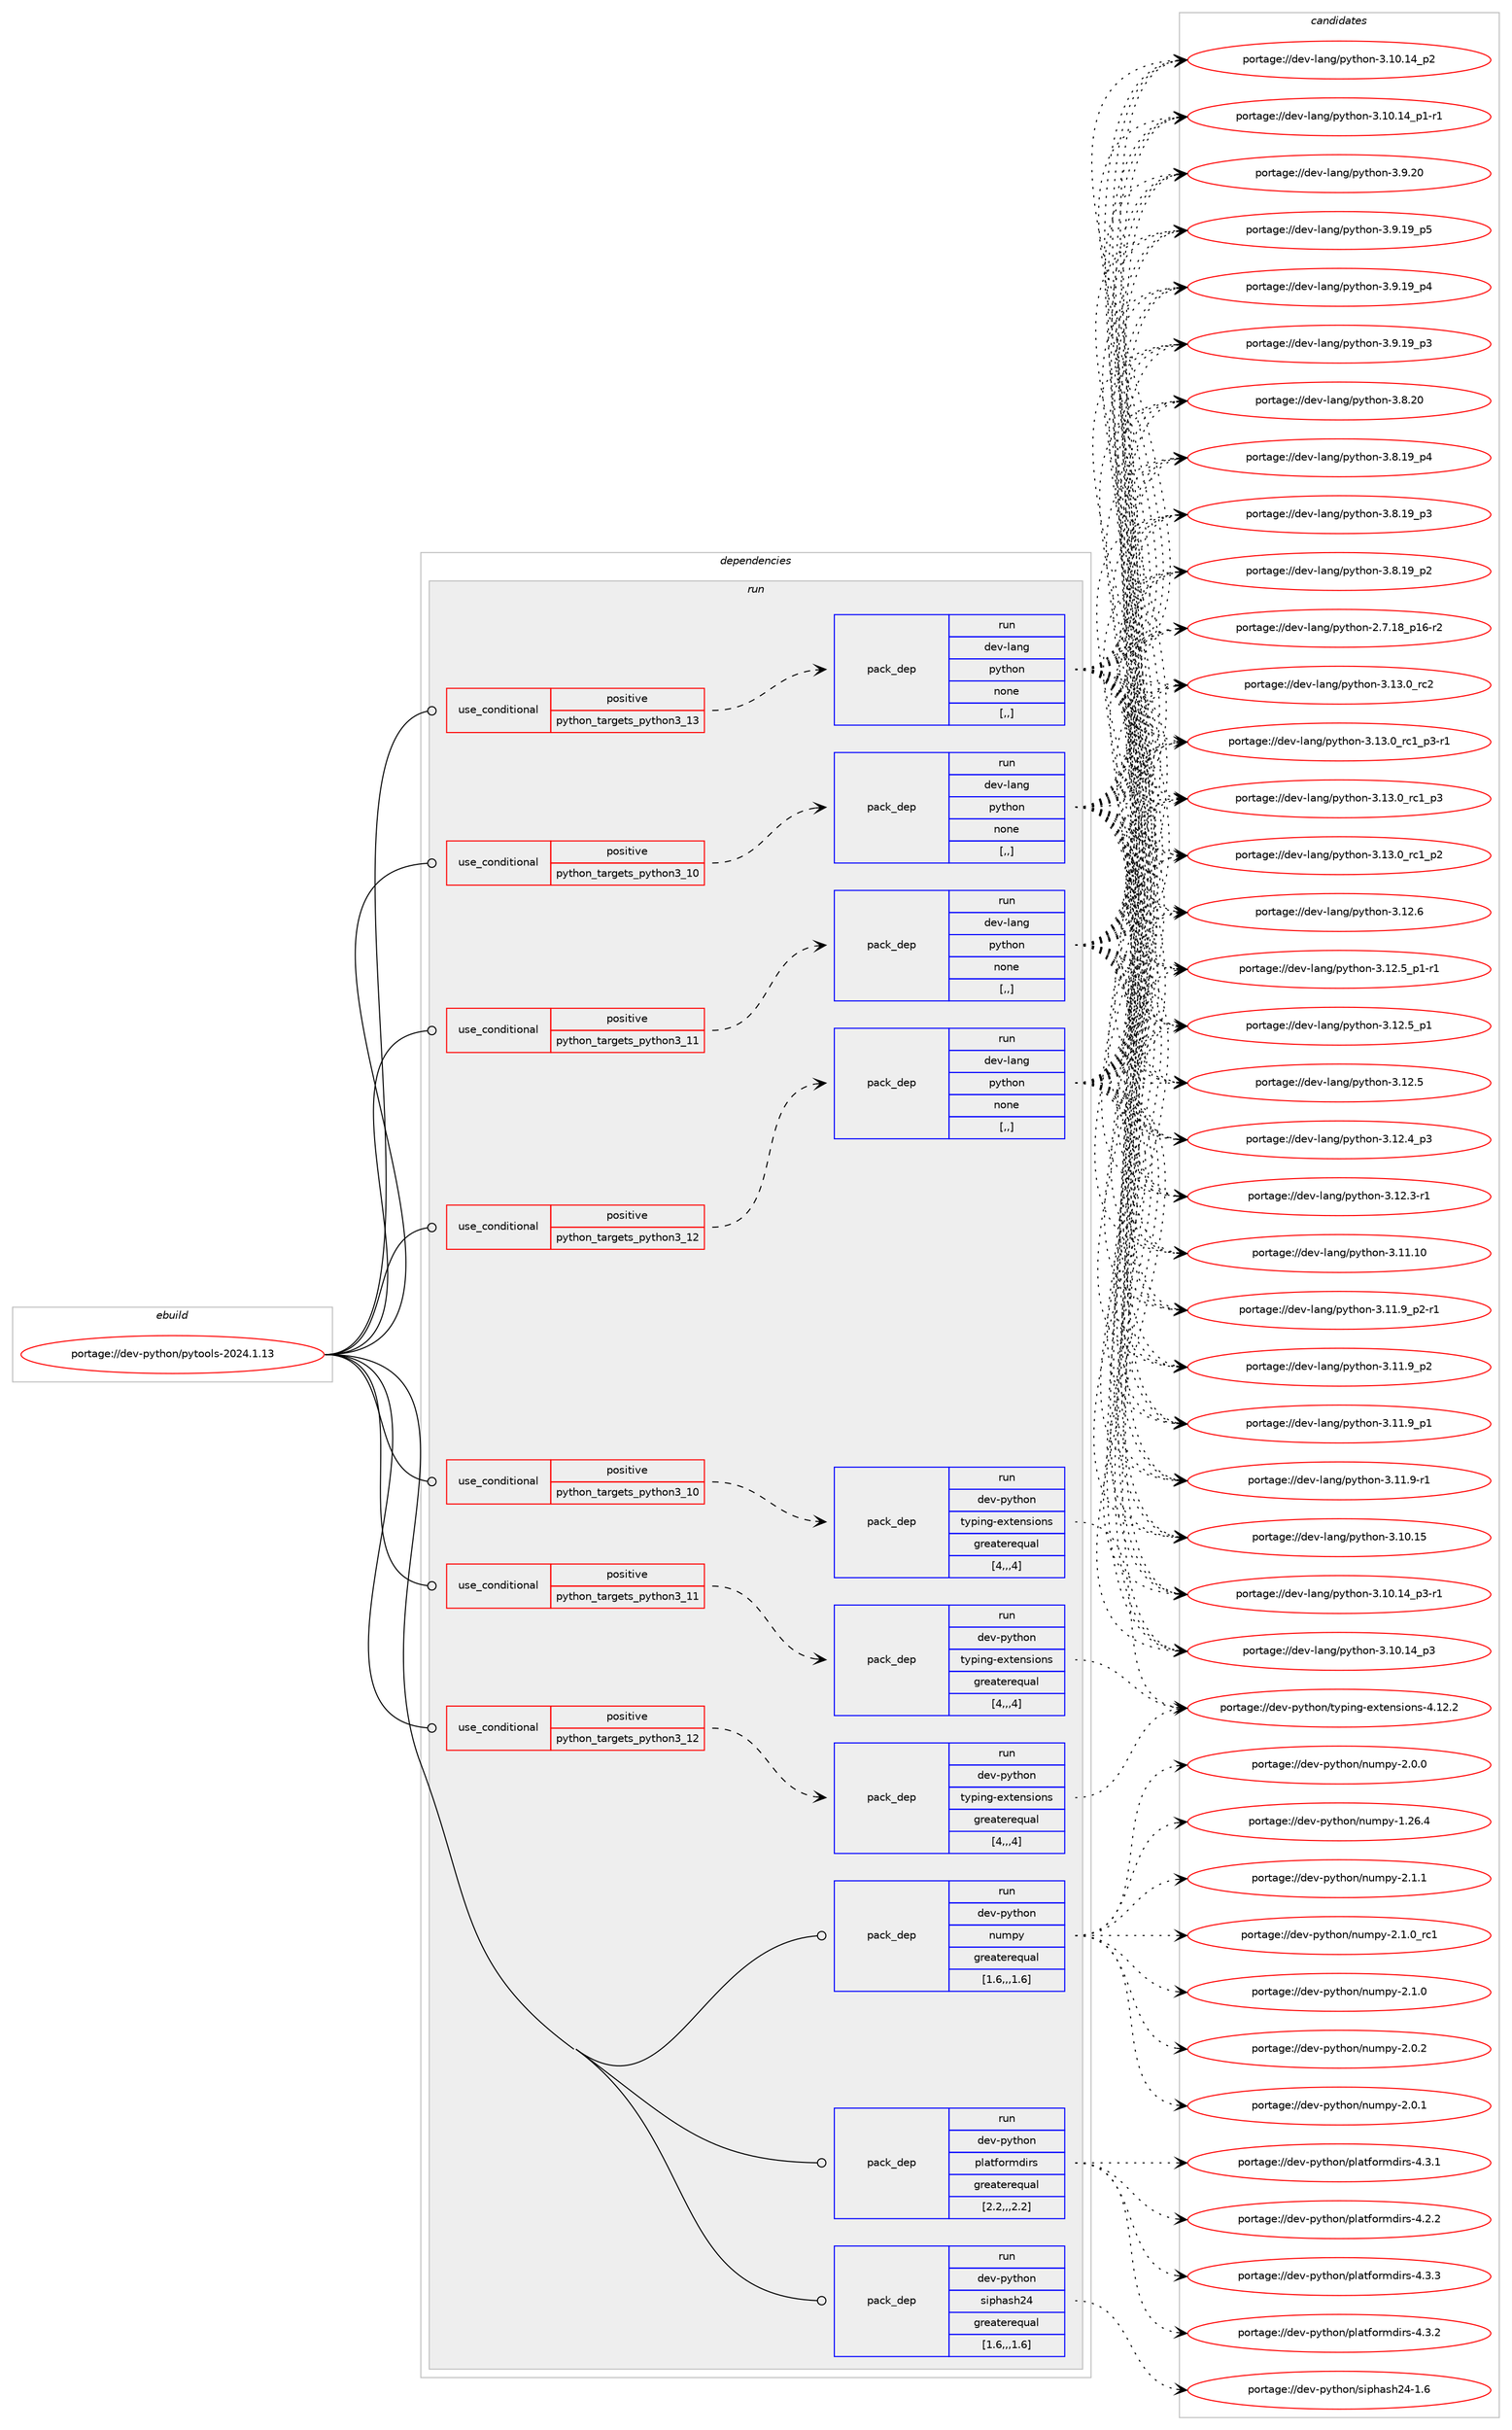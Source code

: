 digraph prolog {

# *************
# Graph options
# *************

newrank=true;
concentrate=true;
compound=true;
graph [rankdir=LR,fontname=Helvetica,fontsize=10,ranksep=1.5];#, ranksep=2.5, nodesep=0.2];
edge  [arrowhead=vee];
node  [fontname=Helvetica,fontsize=10];

# **********
# The ebuild
# **********

subgraph cluster_leftcol {
color=gray;
label=<<i>ebuild</i>>;
id [label="portage://dev-python/pytools-2024.1.13", color=red, width=4, href="../dev-python/pytools-2024.1.13.svg"];
}

# ****************
# The dependencies
# ****************

subgraph cluster_midcol {
color=gray;
label=<<i>dependencies</i>>;
subgraph cluster_compile {
fillcolor="#eeeeee";
style=filled;
label=<<i>compile</i>>;
}
subgraph cluster_compileandrun {
fillcolor="#eeeeee";
style=filled;
label=<<i>compile and run</i>>;
}
subgraph cluster_run {
fillcolor="#eeeeee";
style=filled;
label=<<i>run</i>>;
subgraph cond169131 {
dependency655916 [label=<<TABLE BORDER="0" CELLBORDER="1" CELLSPACING="0" CELLPADDING="4"><TR><TD ROWSPAN="3" CELLPADDING="10">use_conditional</TD></TR><TR><TD>positive</TD></TR><TR><TD>python_targets_python3_10</TD></TR></TABLE>>, shape=none, color=red];
subgraph pack481925 {
dependency655917 [label=<<TABLE BORDER="0" CELLBORDER="1" CELLSPACING="0" CELLPADDING="4" WIDTH="220"><TR><TD ROWSPAN="6" CELLPADDING="30">pack_dep</TD></TR><TR><TD WIDTH="110">run</TD></TR><TR><TD>dev-lang</TD></TR><TR><TD>python</TD></TR><TR><TD>none</TD></TR><TR><TD>[,,]</TD></TR></TABLE>>, shape=none, color=blue];
}
dependency655916:e -> dependency655917:w [weight=20,style="dashed",arrowhead="vee"];
}
id:e -> dependency655916:w [weight=20,style="solid",arrowhead="odot"];
subgraph cond169132 {
dependency655918 [label=<<TABLE BORDER="0" CELLBORDER="1" CELLSPACING="0" CELLPADDING="4"><TR><TD ROWSPAN="3" CELLPADDING="10">use_conditional</TD></TR><TR><TD>positive</TD></TR><TR><TD>python_targets_python3_10</TD></TR></TABLE>>, shape=none, color=red];
subgraph pack481926 {
dependency655919 [label=<<TABLE BORDER="0" CELLBORDER="1" CELLSPACING="0" CELLPADDING="4" WIDTH="220"><TR><TD ROWSPAN="6" CELLPADDING="30">pack_dep</TD></TR><TR><TD WIDTH="110">run</TD></TR><TR><TD>dev-python</TD></TR><TR><TD>typing-extensions</TD></TR><TR><TD>greaterequal</TD></TR><TR><TD>[4,,,4]</TD></TR></TABLE>>, shape=none, color=blue];
}
dependency655918:e -> dependency655919:w [weight=20,style="dashed",arrowhead="vee"];
}
id:e -> dependency655918:w [weight=20,style="solid",arrowhead="odot"];
subgraph cond169133 {
dependency655920 [label=<<TABLE BORDER="0" CELLBORDER="1" CELLSPACING="0" CELLPADDING="4"><TR><TD ROWSPAN="3" CELLPADDING="10">use_conditional</TD></TR><TR><TD>positive</TD></TR><TR><TD>python_targets_python3_11</TD></TR></TABLE>>, shape=none, color=red];
subgraph pack481927 {
dependency655921 [label=<<TABLE BORDER="0" CELLBORDER="1" CELLSPACING="0" CELLPADDING="4" WIDTH="220"><TR><TD ROWSPAN="6" CELLPADDING="30">pack_dep</TD></TR><TR><TD WIDTH="110">run</TD></TR><TR><TD>dev-lang</TD></TR><TR><TD>python</TD></TR><TR><TD>none</TD></TR><TR><TD>[,,]</TD></TR></TABLE>>, shape=none, color=blue];
}
dependency655920:e -> dependency655921:w [weight=20,style="dashed",arrowhead="vee"];
}
id:e -> dependency655920:w [weight=20,style="solid",arrowhead="odot"];
subgraph cond169134 {
dependency655922 [label=<<TABLE BORDER="0" CELLBORDER="1" CELLSPACING="0" CELLPADDING="4"><TR><TD ROWSPAN="3" CELLPADDING="10">use_conditional</TD></TR><TR><TD>positive</TD></TR><TR><TD>python_targets_python3_11</TD></TR></TABLE>>, shape=none, color=red];
subgraph pack481928 {
dependency655923 [label=<<TABLE BORDER="0" CELLBORDER="1" CELLSPACING="0" CELLPADDING="4" WIDTH="220"><TR><TD ROWSPAN="6" CELLPADDING="30">pack_dep</TD></TR><TR><TD WIDTH="110">run</TD></TR><TR><TD>dev-python</TD></TR><TR><TD>typing-extensions</TD></TR><TR><TD>greaterequal</TD></TR><TR><TD>[4,,,4]</TD></TR></TABLE>>, shape=none, color=blue];
}
dependency655922:e -> dependency655923:w [weight=20,style="dashed",arrowhead="vee"];
}
id:e -> dependency655922:w [weight=20,style="solid",arrowhead="odot"];
subgraph cond169135 {
dependency655924 [label=<<TABLE BORDER="0" CELLBORDER="1" CELLSPACING="0" CELLPADDING="4"><TR><TD ROWSPAN="3" CELLPADDING="10">use_conditional</TD></TR><TR><TD>positive</TD></TR><TR><TD>python_targets_python3_12</TD></TR></TABLE>>, shape=none, color=red];
subgraph pack481929 {
dependency655925 [label=<<TABLE BORDER="0" CELLBORDER="1" CELLSPACING="0" CELLPADDING="4" WIDTH="220"><TR><TD ROWSPAN="6" CELLPADDING="30">pack_dep</TD></TR><TR><TD WIDTH="110">run</TD></TR><TR><TD>dev-lang</TD></TR><TR><TD>python</TD></TR><TR><TD>none</TD></TR><TR><TD>[,,]</TD></TR></TABLE>>, shape=none, color=blue];
}
dependency655924:e -> dependency655925:w [weight=20,style="dashed",arrowhead="vee"];
}
id:e -> dependency655924:w [weight=20,style="solid",arrowhead="odot"];
subgraph cond169136 {
dependency655926 [label=<<TABLE BORDER="0" CELLBORDER="1" CELLSPACING="0" CELLPADDING="4"><TR><TD ROWSPAN="3" CELLPADDING="10">use_conditional</TD></TR><TR><TD>positive</TD></TR><TR><TD>python_targets_python3_12</TD></TR></TABLE>>, shape=none, color=red];
subgraph pack481930 {
dependency655927 [label=<<TABLE BORDER="0" CELLBORDER="1" CELLSPACING="0" CELLPADDING="4" WIDTH="220"><TR><TD ROWSPAN="6" CELLPADDING="30">pack_dep</TD></TR><TR><TD WIDTH="110">run</TD></TR><TR><TD>dev-python</TD></TR><TR><TD>typing-extensions</TD></TR><TR><TD>greaterequal</TD></TR><TR><TD>[4,,,4]</TD></TR></TABLE>>, shape=none, color=blue];
}
dependency655926:e -> dependency655927:w [weight=20,style="dashed",arrowhead="vee"];
}
id:e -> dependency655926:w [weight=20,style="solid",arrowhead="odot"];
subgraph cond169137 {
dependency655928 [label=<<TABLE BORDER="0" CELLBORDER="1" CELLSPACING="0" CELLPADDING="4"><TR><TD ROWSPAN="3" CELLPADDING="10">use_conditional</TD></TR><TR><TD>positive</TD></TR><TR><TD>python_targets_python3_13</TD></TR></TABLE>>, shape=none, color=red];
subgraph pack481931 {
dependency655929 [label=<<TABLE BORDER="0" CELLBORDER="1" CELLSPACING="0" CELLPADDING="4" WIDTH="220"><TR><TD ROWSPAN="6" CELLPADDING="30">pack_dep</TD></TR><TR><TD WIDTH="110">run</TD></TR><TR><TD>dev-lang</TD></TR><TR><TD>python</TD></TR><TR><TD>none</TD></TR><TR><TD>[,,]</TD></TR></TABLE>>, shape=none, color=blue];
}
dependency655928:e -> dependency655929:w [weight=20,style="dashed",arrowhead="vee"];
}
id:e -> dependency655928:w [weight=20,style="solid",arrowhead="odot"];
subgraph pack481932 {
dependency655930 [label=<<TABLE BORDER="0" CELLBORDER="1" CELLSPACING="0" CELLPADDING="4" WIDTH="220"><TR><TD ROWSPAN="6" CELLPADDING="30">pack_dep</TD></TR><TR><TD WIDTH="110">run</TD></TR><TR><TD>dev-python</TD></TR><TR><TD>numpy</TD></TR><TR><TD>greaterequal</TD></TR><TR><TD>[1.6,,,1.6]</TD></TR></TABLE>>, shape=none, color=blue];
}
id:e -> dependency655930:w [weight=20,style="solid",arrowhead="odot"];
subgraph pack481933 {
dependency655931 [label=<<TABLE BORDER="0" CELLBORDER="1" CELLSPACING="0" CELLPADDING="4" WIDTH="220"><TR><TD ROWSPAN="6" CELLPADDING="30">pack_dep</TD></TR><TR><TD WIDTH="110">run</TD></TR><TR><TD>dev-python</TD></TR><TR><TD>platformdirs</TD></TR><TR><TD>greaterequal</TD></TR><TR><TD>[2.2,,,2.2]</TD></TR></TABLE>>, shape=none, color=blue];
}
id:e -> dependency655931:w [weight=20,style="solid",arrowhead="odot"];
subgraph pack481934 {
dependency655932 [label=<<TABLE BORDER="0" CELLBORDER="1" CELLSPACING="0" CELLPADDING="4" WIDTH="220"><TR><TD ROWSPAN="6" CELLPADDING="30">pack_dep</TD></TR><TR><TD WIDTH="110">run</TD></TR><TR><TD>dev-python</TD></TR><TR><TD>siphash24</TD></TR><TR><TD>greaterequal</TD></TR><TR><TD>[1.6,,,1.6]</TD></TR></TABLE>>, shape=none, color=blue];
}
id:e -> dependency655932:w [weight=20,style="solid",arrowhead="odot"];
}
}

# **************
# The candidates
# **************

subgraph cluster_choices {
rank=same;
color=gray;
label=<<i>candidates</i>>;

subgraph choice481925 {
color=black;
nodesep=1;
choice10010111845108971101034711212111610411111045514649514648951149950 [label="portage://dev-lang/python-3.13.0_rc2", color=red, width=4,href="../dev-lang/python-3.13.0_rc2.svg"];
choice1001011184510897110103471121211161041111104551464951464895114994995112514511449 [label="portage://dev-lang/python-3.13.0_rc1_p3-r1", color=red, width=4,href="../dev-lang/python-3.13.0_rc1_p3-r1.svg"];
choice100101118451089711010347112121116104111110455146495146489511499499511251 [label="portage://dev-lang/python-3.13.0_rc1_p3", color=red, width=4,href="../dev-lang/python-3.13.0_rc1_p3.svg"];
choice100101118451089711010347112121116104111110455146495146489511499499511250 [label="portage://dev-lang/python-3.13.0_rc1_p2", color=red, width=4,href="../dev-lang/python-3.13.0_rc1_p2.svg"];
choice10010111845108971101034711212111610411111045514649504654 [label="portage://dev-lang/python-3.12.6", color=red, width=4,href="../dev-lang/python-3.12.6.svg"];
choice1001011184510897110103471121211161041111104551464950465395112494511449 [label="portage://dev-lang/python-3.12.5_p1-r1", color=red, width=4,href="../dev-lang/python-3.12.5_p1-r1.svg"];
choice100101118451089711010347112121116104111110455146495046539511249 [label="portage://dev-lang/python-3.12.5_p1", color=red, width=4,href="../dev-lang/python-3.12.5_p1.svg"];
choice10010111845108971101034711212111610411111045514649504653 [label="portage://dev-lang/python-3.12.5", color=red, width=4,href="../dev-lang/python-3.12.5.svg"];
choice100101118451089711010347112121116104111110455146495046529511251 [label="portage://dev-lang/python-3.12.4_p3", color=red, width=4,href="../dev-lang/python-3.12.4_p3.svg"];
choice100101118451089711010347112121116104111110455146495046514511449 [label="portage://dev-lang/python-3.12.3-r1", color=red, width=4,href="../dev-lang/python-3.12.3-r1.svg"];
choice1001011184510897110103471121211161041111104551464949464948 [label="portage://dev-lang/python-3.11.10", color=red, width=4,href="../dev-lang/python-3.11.10.svg"];
choice1001011184510897110103471121211161041111104551464949465795112504511449 [label="portage://dev-lang/python-3.11.9_p2-r1", color=red, width=4,href="../dev-lang/python-3.11.9_p2-r1.svg"];
choice100101118451089711010347112121116104111110455146494946579511250 [label="portage://dev-lang/python-3.11.9_p2", color=red, width=4,href="../dev-lang/python-3.11.9_p2.svg"];
choice100101118451089711010347112121116104111110455146494946579511249 [label="portage://dev-lang/python-3.11.9_p1", color=red, width=4,href="../dev-lang/python-3.11.9_p1.svg"];
choice100101118451089711010347112121116104111110455146494946574511449 [label="portage://dev-lang/python-3.11.9-r1", color=red, width=4,href="../dev-lang/python-3.11.9-r1.svg"];
choice1001011184510897110103471121211161041111104551464948464953 [label="portage://dev-lang/python-3.10.15", color=red, width=4,href="../dev-lang/python-3.10.15.svg"];
choice100101118451089711010347112121116104111110455146494846495295112514511449 [label="portage://dev-lang/python-3.10.14_p3-r1", color=red, width=4,href="../dev-lang/python-3.10.14_p3-r1.svg"];
choice10010111845108971101034711212111610411111045514649484649529511251 [label="portage://dev-lang/python-3.10.14_p3", color=red, width=4,href="../dev-lang/python-3.10.14_p3.svg"];
choice10010111845108971101034711212111610411111045514649484649529511250 [label="portage://dev-lang/python-3.10.14_p2", color=red, width=4,href="../dev-lang/python-3.10.14_p2.svg"];
choice100101118451089711010347112121116104111110455146494846495295112494511449 [label="portage://dev-lang/python-3.10.14_p1-r1", color=red, width=4,href="../dev-lang/python-3.10.14_p1-r1.svg"];
choice10010111845108971101034711212111610411111045514657465048 [label="portage://dev-lang/python-3.9.20", color=red, width=4,href="../dev-lang/python-3.9.20.svg"];
choice100101118451089711010347112121116104111110455146574649579511253 [label="portage://dev-lang/python-3.9.19_p5", color=red, width=4,href="../dev-lang/python-3.9.19_p5.svg"];
choice100101118451089711010347112121116104111110455146574649579511252 [label="portage://dev-lang/python-3.9.19_p4", color=red, width=4,href="../dev-lang/python-3.9.19_p4.svg"];
choice100101118451089711010347112121116104111110455146574649579511251 [label="portage://dev-lang/python-3.9.19_p3", color=red, width=4,href="../dev-lang/python-3.9.19_p3.svg"];
choice10010111845108971101034711212111610411111045514656465048 [label="portage://dev-lang/python-3.8.20", color=red, width=4,href="../dev-lang/python-3.8.20.svg"];
choice100101118451089711010347112121116104111110455146564649579511252 [label="portage://dev-lang/python-3.8.19_p4", color=red, width=4,href="../dev-lang/python-3.8.19_p4.svg"];
choice100101118451089711010347112121116104111110455146564649579511251 [label="portage://dev-lang/python-3.8.19_p3", color=red, width=4,href="../dev-lang/python-3.8.19_p3.svg"];
choice100101118451089711010347112121116104111110455146564649579511250 [label="portage://dev-lang/python-3.8.19_p2", color=red, width=4,href="../dev-lang/python-3.8.19_p2.svg"];
choice100101118451089711010347112121116104111110455046554649569511249544511450 [label="portage://dev-lang/python-2.7.18_p16-r2", color=red, width=4,href="../dev-lang/python-2.7.18_p16-r2.svg"];
dependency655917:e -> choice10010111845108971101034711212111610411111045514649514648951149950:w [style=dotted,weight="100"];
dependency655917:e -> choice1001011184510897110103471121211161041111104551464951464895114994995112514511449:w [style=dotted,weight="100"];
dependency655917:e -> choice100101118451089711010347112121116104111110455146495146489511499499511251:w [style=dotted,weight="100"];
dependency655917:e -> choice100101118451089711010347112121116104111110455146495146489511499499511250:w [style=dotted,weight="100"];
dependency655917:e -> choice10010111845108971101034711212111610411111045514649504654:w [style=dotted,weight="100"];
dependency655917:e -> choice1001011184510897110103471121211161041111104551464950465395112494511449:w [style=dotted,weight="100"];
dependency655917:e -> choice100101118451089711010347112121116104111110455146495046539511249:w [style=dotted,weight="100"];
dependency655917:e -> choice10010111845108971101034711212111610411111045514649504653:w [style=dotted,weight="100"];
dependency655917:e -> choice100101118451089711010347112121116104111110455146495046529511251:w [style=dotted,weight="100"];
dependency655917:e -> choice100101118451089711010347112121116104111110455146495046514511449:w [style=dotted,weight="100"];
dependency655917:e -> choice1001011184510897110103471121211161041111104551464949464948:w [style=dotted,weight="100"];
dependency655917:e -> choice1001011184510897110103471121211161041111104551464949465795112504511449:w [style=dotted,weight="100"];
dependency655917:e -> choice100101118451089711010347112121116104111110455146494946579511250:w [style=dotted,weight="100"];
dependency655917:e -> choice100101118451089711010347112121116104111110455146494946579511249:w [style=dotted,weight="100"];
dependency655917:e -> choice100101118451089711010347112121116104111110455146494946574511449:w [style=dotted,weight="100"];
dependency655917:e -> choice1001011184510897110103471121211161041111104551464948464953:w [style=dotted,weight="100"];
dependency655917:e -> choice100101118451089711010347112121116104111110455146494846495295112514511449:w [style=dotted,weight="100"];
dependency655917:e -> choice10010111845108971101034711212111610411111045514649484649529511251:w [style=dotted,weight="100"];
dependency655917:e -> choice10010111845108971101034711212111610411111045514649484649529511250:w [style=dotted,weight="100"];
dependency655917:e -> choice100101118451089711010347112121116104111110455146494846495295112494511449:w [style=dotted,weight="100"];
dependency655917:e -> choice10010111845108971101034711212111610411111045514657465048:w [style=dotted,weight="100"];
dependency655917:e -> choice100101118451089711010347112121116104111110455146574649579511253:w [style=dotted,weight="100"];
dependency655917:e -> choice100101118451089711010347112121116104111110455146574649579511252:w [style=dotted,weight="100"];
dependency655917:e -> choice100101118451089711010347112121116104111110455146574649579511251:w [style=dotted,weight="100"];
dependency655917:e -> choice10010111845108971101034711212111610411111045514656465048:w [style=dotted,weight="100"];
dependency655917:e -> choice100101118451089711010347112121116104111110455146564649579511252:w [style=dotted,weight="100"];
dependency655917:e -> choice100101118451089711010347112121116104111110455146564649579511251:w [style=dotted,weight="100"];
dependency655917:e -> choice100101118451089711010347112121116104111110455146564649579511250:w [style=dotted,weight="100"];
dependency655917:e -> choice100101118451089711010347112121116104111110455046554649569511249544511450:w [style=dotted,weight="100"];
}
subgraph choice481926 {
color=black;
nodesep=1;
choice10010111845112121116104111110471161211121051101034510112011610111011510511111011545524649504650 [label="portage://dev-python/typing-extensions-4.12.2", color=red, width=4,href="../dev-python/typing-extensions-4.12.2.svg"];
dependency655919:e -> choice10010111845112121116104111110471161211121051101034510112011610111011510511111011545524649504650:w [style=dotted,weight="100"];
}
subgraph choice481927 {
color=black;
nodesep=1;
choice10010111845108971101034711212111610411111045514649514648951149950 [label="portage://dev-lang/python-3.13.0_rc2", color=red, width=4,href="../dev-lang/python-3.13.0_rc2.svg"];
choice1001011184510897110103471121211161041111104551464951464895114994995112514511449 [label="portage://dev-lang/python-3.13.0_rc1_p3-r1", color=red, width=4,href="../dev-lang/python-3.13.0_rc1_p3-r1.svg"];
choice100101118451089711010347112121116104111110455146495146489511499499511251 [label="portage://dev-lang/python-3.13.0_rc1_p3", color=red, width=4,href="../dev-lang/python-3.13.0_rc1_p3.svg"];
choice100101118451089711010347112121116104111110455146495146489511499499511250 [label="portage://dev-lang/python-3.13.0_rc1_p2", color=red, width=4,href="../dev-lang/python-3.13.0_rc1_p2.svg"];
choice10010111845108971101034711212111610411111045514649504654 [label="portage://dev-lang/python-3.12.6", color=red, width=4,href="../dev-lang/python-3.12.6.svg"];
choice1001011184510897110103471121211161041111104551464950465395112494511449 [label="portage://dev-lang/python-3.12.5_p1-r1", color=red, width=4,href="../dev-lang/python-3.12.5_p1-r1.svg"];
choice100101118451089711010347112121116104111110455146495046539511249 [label="portage://dev-lang/python-3.12.5_p1", color=red, width=4,href="../dev-lang/python-3.12.5_p1.svg"];
choice10010111845108971101034711212111610411111045514649504653 [label="portage://dev-lang/python-3.12.5", color=red, width=4,href="../dev-lang/python-3.12.5.svg"];
choice100101118451089711010347112121116104111110455146495046529511251 [label="portage://dev-lang/python-3.12.4_p3", color=red, width=4,href="../dev-lang/python-3.12.4_p3.svg"];
choice100101118451089711010347112121116104111110455146495046514511449 [label="portage://dev-lang/python-3.12.3-r1", color=red, width=4,href="../dev-lang/python-3.12.3-r1.svg"];
choice1001011184510897110103471121211161041111104551464949464948 [label="portage://dev-lang/python-3.11.10", color=red, width=4,href="../dev-lang/python-3.11.10.svg"];
choice1001011184510897110103471121211161041111104551464949465795112504511449 [label="portage://dev-lang/python-3.11.9_p2-r1", color=red, width=4,href="../dev-lang/python-3.11.9_p2-r1.svg"];
choice100101118451089711010347112121116104111110455146494946579511250 [label="portage://dev-lang/python-3.11.9_p2", color=red, width=4,href="../dev-lang/python-3.11.9_p2.svg"];
choice100101118451089711010347112121116104111110455146494946579511249 [label="portage://dev-lang/python-3.11.9_p1", color=red, width=4,href="../dev-lang/python-3.11.9_p1.svg"];
choice100101118451089711010347112121116104111110455146494946574511449 [label="portage://dev-lang/python-3.11.9-r1", color=red, width=4,href="../dev-lang/python-3.11.9-r1.svg"];
choice1001011184510897110103471121211161041111104551464948464953 [label="portage://dev-lang/python-3.10.15", color=red, width=4,href="../dev-lang/python-3.10.15.svg"];
choice100101118451089711010347112121116104111110455146494846495295112514511449 [label="portage://dev-lang/python-3.10.14_p3-r1", color=red, width=4,href="../dev-lang/python-3.10.14_p3-r1.svg"];
choice10010111845108971101034711212111610411111045514649484649529511251 [label="portage://dev-lang/python-3.10.14_p3", color=red, width=4,href="../dev-lang/python-3.10.14_p3.svg"];
choice10010111845108971101034711212111610411111045514649484649529511250 [label="portage://dev-lang/python-3.10.14_p2", color=red, width=4,href="../dev-lang/python-3.10.14_p2.svg"];
choice100101118451089711010347112121116104111110455146494846495295112494511449 [label="portage://dev-lang/python-3.10.14_p1-r1", color=red, width=4,href="../dev-lang/python-3.10.14_p1-r1.svg"];
choice10010111845108971101034711212111610411111045514657465048 [label="portage://dev-lang/python-3.9.20", color=red, width=4,href="../dev-lang/python-3.9.20.svg"];
choice100101118451089711010347112121116104111110455146574649579511253 [label="portage://dev-lang/python-3.9.19_p5", color=red, width=4,href="../dev-lang/python-3.9.19_p5.svg"];
choice100101118451089711010347112121116104111110455146574649579511252 [label="portage://dev-lang/python-3.9.19_p4", color=red, width=4,href="../dev-lang/python-3.9.19_p4.svg"];
choice100101118451089711010347112121116104111110455146574649579511251 [label="portage://dev-lang/python-3.9.19_p3", color=red, width=4,href="../dev-lang/python-3.9.19_p3.svg"];
choice10010111845108971101034711212111610411111045514656465048 [label="portage://dev-lang/python-3.8.20", color=red, width=4,href="../dev-lang/python-3.8.20.svg"];
choice100101118451089711010347112121116104111110455146564649579511252 [label="portage://dev-lang/python-3.8.19_p4", color=red, width=4,href="../dev-lang/python-3.8.19_p4.svg"];
choice100101118451089711010347112121116104111110455146564649579511251 [label="portage://dev-lang/python-3.8.19_p3", color=red, width=4,href="../dev-lang/python-3.8.19_p3.svg"];
choice100101118451089711010347112121116104111110455146564649579511250 [label="portage://dev-lang/python-3.8.19_p2", color=red, width=4,href="../dev-lang/python-3.8.19_p2.svg"];
choice100101118451089711010347112121116104111110455046554649569511249544511450 [label="portage://dev-lang/python-2.7.18_p16-r2", color=red, width=4,href="../dev-lang/python-2.7.18_p16-r2.svg"];
dependency655921:e -> choice10010111845108971101034711212111610411111045514649514648951149950:w [style=dotted,weight="100"];
dependency655921:e -> choice1001011184510897110103471121211161041111104551464951464895114994995112514511449:w [style=dotted,weight="100"];
dependency655921:e -> choice100101118451089711010347112121116104111110455146495146489511499499511251:w [style=dotted,weight="100"];
dependency655921:e -> choice100101118451089711010347112121116104111110455146495146489511499499511250:w [style=dotted,weight="100"];
dependency655921:e -> choice10010111845108971101034711212111610411111045514649504654:w [style=dotted,weight="100"];
dependency655921:e -> choice1001011184510897110103471121211161041111104551464950465395112494511449:w [style=dotted,weight="100"];
dependency655921:e -> choice100101118451089711010347112121116104111110455146495046539511249:w [style=dotted,weight="100"];
dependency655921:e -> choice10010111845108971101034711212111610411111045514649504653:w [style=dotted,weight="100"];
dependency655921:e -> choice100101118451089711010347112121116104111110455146495046529511251:w [style=dotted,weight="100"];
dependency655921:e -> choice100101118451089711010347112121116104111110455146495046514511449:w [style=dotted,weight="100"];
dependency655921:e -> choice1001011184510897110103471121211161041111104551464949464948:w [style=dotted,weight="100"];
dependency655921:e -> choice1001011184510897110103471121211161041111104551464949465795112504511449:w [style=dotted,weight="100"];
dependency655921:e -> choice100101118451089711010347112121116104111110455146494946579511250:w [style=dotted,weight="100"];
dependency655921:e -> choice100101118451089711010347112121116104111110455146494946579511249:w [style=dotted,weight="100"];
dependency655921:e -> choice100101118451089711010347112121116104111110455146494946574511449:w [style=dotted,weight="100"];
dependency655921:e -> choice1001011184510897110103471121211161041111104551464948464953:w [style=dotted,weight="100"];
dependency655921:e -> choice100101118451089711010347112121116104111110455146494846495295112514511449:w [style=dotted,weight="100"];
dependency655921:e -> choice10010111845108971101034711212111610411111045514649484649529511251:w [style=dotted,weight="100"];
dependency655921:e -> choice10010111845108971101034711212111610411111045514649484649529511250:w [style=dotted,weight="100"];
dependency655921:e -> choice100101118451089711010347112121116104111110455146494846495295112494511449:w [style=dotted,weight="100"];
dependency655921:e -> choice10010111845108971101034711212111610411111045514657465048:w [style=dotted,weight="100"];
dependency655921:e -> choice100101118451089711010347112121116104111110455146574649579511253:w [style=dotted,weight="100"];
dependency655921:e -> choice100101118451089711010347112121116104111110455146574649579511252:w [style=dotted,weight="100"];
dependency655921:e -> choice100101118451089711010347112121116104111110455146574649579511251:w [style=dotted,weight="100"];
dependency655921:e -> choice10010111845108971101034711212111610411111045514656465048:w [style=dotted,weight="100"];
dependency655921:e -> choice100101118451089711010347112121116104111110455146564649579511252:w [style=dotted,weight="100"];
dependency655921:e -> choice100101118451089711010347112121116104111110455146564649579511251:w [style=dotted,weight="100"];
dependency655921:e -> choice100101118451089711010347112121116104111110455146564649579511250:w [style=dotted,weight="100"];
dependency655921:e -> choice100101118451089711010347112121116104111110455046554649569511249544511450:w [style=dotted,weight="100"];
}
subgraph choice481928 {
color=black;
nodesep=1;
choice10010111845112121116104111110471161211121051101034510112011610111011510511111011545524649504650 [label="portage://dev-python/typing-extensions-4.12.2", color=red, width=4,href="../dev-python/typing-extensions-4.12.2.svg"];
dependency655923:e -> choice10010111845112121116104111110471161211121051101034510112011610111011510511111011545524649504650:w [style=dotted,weight="100"];
}
subgraph choice481929 {
color=black;
nodesep=1;
choice10010111845108971101034711212111610411111045514649514648951149950 [label="portage://dev-lang/python-3.13.0_rc2", color=red, width=4,href="../dev-lang/python-3.13.0_rc2.svg"];
choice1001011184510897110103471121211161041111104551464951464895114994995112514511449 [label="portage://dev-lang/python-3.13.0_rc1_p3-r1", color=red, width=4,href="../dev-lang/python-3.13.0_rc1_p3-r1.svg"];
choice100101118451089711010347112121116104111110455146495146489511499499511251 [label="portage://dev-lang/python-3.13.0_rc1_p3", color=red, width=4,href="../dev-lang/python-3.13.0_rc1_p3.svg"];
choice100101118451089711010347112121116104111110455146495146489511499499511250 [label="portage://dev-lang/python-3.13.0_rc1_p2", color=red, width=4,href="../dev-lang/python-3.13.0_rc1_p2.svg"];
choice10010111845108971101034711212111610411111045514649504654 [label="portage://dev-lang/python-3.12.6", color=red, width=4,href="../dev-lang/python-3.12.6.svg"];
choice1001011184510897110103471121211161041111104551464950465395112494511449 [label="portage://dev-lang/python-3.12.5_p1-r1", color=red, width=4,href="../dev-lang/python-3.12.5_p1-r1.svg"];
choice100101118451089711010347112121116104111110455146495046539511249 [label="portage://dev-lang/python-3.12.5_p1", color=red, width=4,href="../dev-lang/python-3.12.5_p1.svg"];
choice10010111845108971101034711212111610411111045514649504653 [label="portage://dev-lang/python-3.12.5", color=red, width=4,href="../dev-lang/python-3.12.5.svg"];
choice100101118451089711010347112121116104111110455146495046529511251 [label="portage://dev-lang/python-3.12.4_p3", color=red, width=4,href="../dev-lang/python-3.12.4_p3.svg"];
choice100101118451089711010347112121116104111110455146495046514511449 [label="portage://dev-lang/python-3.12.3-r1", color=red, width=4,href="../dev-lang/python-3.12.3-r1.svg"];
choice1001011184510897110103471121211161041111104551464949464948 [label="portage://dev-lang/python-3.11.10", color=red, width=4,href="../dev-lang/python-3.11.10.svg"];
choice1001011184510897110103471121211161041111104551464949465795112504511449 [label="portage://dev-lang/python-3.11.9_p2-r1", color=red, width=4,href="../dev-lang/python-3.11.9_p2-r1.svg"];
choice100101118451089711010347112121116104111110455146494946579511250 [label="portage://dev-lang/python-3.11.9_p2", color=red, width=4,href="../dev-lang/python-3.11.9_p2.svg"];
choice100101118451089711010347112121116104111110455146494946579511249 [label="portage://dev-lang/python-3.11.9_p1", color=red, width=4,href="../dev-lang/python-3.11.9_p1.svg"];
choice100101118451089711010347112121116104111110455146494946574511449 [label="portage://dev-lang/python-3.11.9-r1", color=red, width=4,href="../dev-lang/python-3.11.9-r1.svg"];
choice1001011184510897110103471121211161041111104551464948464953 [label="portage://dev-lang/python-3.10.15", color=red, width=4,href="../dev-lang/python-3.10.15.svg"];
choice100101118451089711010347112121116104111110455146494846495295112514511449 [label="portage://dev-lang/python-3.10.14_p3-r1", color=red, width=4,href="../dev-lang/python-3.10.14_p3-r1.svg"];
choice10010111845108971101034711212111610411111045514649484649529511251 [label="portage://dev-lang/python-3.10.14_p3", color=red, width=4,href="../dev-lang/python-3.10.14_p3.svg"];
choice10010111845108971101034711212111610411111045514649484649529511250 [label="portage://dev-lang/python-3.10.14_p2", color=red, width=4,href="../dev-lang/python-3.10.14_p2.svg"];
choice100101118451089711010347112121116104111110455146494846495295112494511449 [label="portage://dev-lang/python-3.10.14_p1-r1", color=red, width=4,href="../dev-lang/python-3.10.14_p1-r1.svg"];
choice10010111845108971101034711212111610411111045514657465048 [label="portage://dev-lang/python-3.9.20", color=red, width=4,href="../dev-lang/python-3.9.20.svg"];
choice100101118451089711010347112121116104111110455146574649579511253 [label="portage://dev-lang/python-3.9.19_p5", color=red, width=4,href="../dev-lang/python-3.9.19_p5.svg"];
choice100101118451089711010347112121116104111110455146574649579511252 [label="portage://dev-lang/python-3.9.19_p4", color=red, width=4,href="../dev-lang/python-3.9.19_p4.svg"];
choice100101118451089711010347112121116104111110455146574649579511251 [label="portage://dev-lang/python-3.9.19_p3", color=red, width=4,href="../dev-lang/python-3.9.19_p3.svg"];
choice10010111845108971101034711212111610411111045514656465048 [label="portage://dev-lang/python-3.8.20", color=red, width=4,href="../dev-lang/python-3.8.20.svg"];
choice100101118451089711010347112121116104111110455146564649579511252 [label="portage://dev-lang/python-3.8.19_p4", color=red, width=4,href="../dev-lang/python-3.8.19_p4.svg"];
choice100101118451089711010347112121116104111110455146564649579511251 [label="portage://dev-lang/python-3.8.19_p3", color=red, width=4,href="../dev-lang/python-3.8.19_p3.svg"];
choice100101118451089711010347112121116104111110455146564649579511250 [label="portage://dev-lang/python-3.8.19_p2", color=red, width=4,href="../dev-lang/python-3.8.19_p2.svg"];
choice100101118451089711010347112121116104111110455046554649569511249544511450 [label="portage://dev-lang/python-2.7.18_p16-r2", color=red, width=4,href="../dev-lang/python-2.7.18_p16-r2.svg"];
dependency655925:e -> choice10010111845108971101034711212111610411111045514649514648951149950:w [style=dotted,weight="100"];
dependency655925:e -> choice1001011184510897110103471121211161041111104551464951464895114994995112514511449:w [style=dotted,weight="100"];
dependency655925:e -> choice100101118451089711010347112121116104111110455146495146489511499499511251:w [style=dotted,weight="100"];
dependency655925:e -> choice100101118451089711010347112121116104111110455146495146489511499499511250:w [style=dotted,weight="100"];
dependency655925:e -> choice10010111845108971101034711212111610411111045514649504654:w [style=dotted,weight="100"];
dependency655925:e -> choice1001011184510897110103471121211161041111104551464950465395112494511449:w [style=dotted,weight="100"];
dependency655925:e -> choice100101118451089711010347112121116104111110455146495046539511249:w [style=dotted,weight="100"];
dependency655925:e -> choice10010111845108971101034711212111610411111045514649504653:w [style=dotted,weight="100"];
dependency655925:e -> choice100101118451089711010347112121116104111110455146495046529511251:w [style=dotted,weight="100"];
dependency655925:e -> choice100101118451089711010347112121116104111110455146495046514511449:w [style=dotted,weight="100"];
dependency655925:e -> choice1001011184510897110103471121211161041111104551464949464948:w [style=dotted,weight="100"];
dependency655925:e -> choice1001011184510897110103471121211161041111104551464949465795112504511449:w [style=dotted,weight="100"];
dependency655925:e -> choice100101118451089711010347112121116104111110455146494946579511250:w [style=dotted,weight="100"];
dependency655925:e -> choice100101118451089711010347112121116104111110455146494946579511249:w [style=dotted,weight="100"];
dependency655925:e -> choice100101118451089711010347112121116104111110455146494946574511449:w [style=dotted,weight="100"];
dependency655925:e -> choice1001011184510897110103471121211161041111104551464948464953:w [style=dotted,weight="100"];
dependency655925:e -> choice100101118451089711010347112121116104111110455146494846495295112514511449:w [style=dotted,weight="100"];
dependency655925:e -> choice10010111845108971101034711212111610411111045514649484649529511251:w [style=dotted,weight="100"];
dependency655925:e -> choice10010111845108971101034711212111610411111045514649484649529511250:w [style=dotted,weight="100"];
dependency655925:e -> choice100101118451089711010347112121116104111110455146494846495295112494511449:w [style=dotted,weight="100"];
dependency655925:e -> choice10010111845108971101034711212111610411111045514657465048:w [style=dotted,weight="100"];
dependency655925:e -> choice100101118451089711010347112121116104111110455146574649579511253:w [style=dotted,weight="100"];
dependency655925:e -> choice100101118451089711010347112121116104111110455146574649579511252:w [style=dotted,weight="100"];
dependency655925:e -> choice100101118451089711010347112121116104111110455146574649579511251:w [style=dotted,weight="100"];
dependency655925:e -> choice10010111845108971101034711212111610411111045514656465048:w [style=dotted,weight="100"];
dependency655925:e -> choice100101118451089711010347112121116104111110455146564649579511252:w [style=dotted,weight="100"];
dependency655925:e -> choice100101118451089711010347112121116104111110455146564649579511251:w [style=dotted,weight="100"];
dependency655925:e -> choice100101118451089711010347112121116104111110455146564649579511250:w [style=dotted,weight="100"];
dependency655925:e -> choice100101118451089711010347112121116104111110455046554649569511249544511450:w [style=dotted,weight="100"];
}
subgraph choice481930 {
color=black;
nodesep=1;
choice10010111845112121116104111110471161211121051101034510112011610111011510511111011545524649504650 [label="portage://dev-python/typing-extensions-4.12.2", color=red, width=4,href="../dev-python/typing-extensions-4.12.2.svg"];
dependency655927:e -> choice10010111845112121116104111110471161211121051101034510112011610111011510511111011545524649504650:w [style=dotted,weight="100"];
}
subgraph choice481931 {
color=black;
nodesep=1;
choice10010111845108971101034711212111610411111045514649514648951149950 [label="portage://dev-lang/python-3.13.0_rc2", color=red, width=4,href="../dev-lang/python-3.13.0_rc2.svg"];
choice1001011184510897110103471121211161041111104551464951464895114994995112514511449 [label="portage://dev-lang/python-3.13.0_rc1_p3-r1", color=red, width=4,href="../dev-lang/python-3.13.0_rc1_p3-r1.svg"];
choice100101118451089711010347112121116104111110455146495146489511499499511251 [label="portage://dev-lang/python-3.13.0_rc1_p3", color=red, width=4,href="../dev-lang/python-3.13.0_rc1_p3.svg"];
choice100101118451089711010347112121116104111110455146495146489511499499511250 [label="portage://dev-lang/python-3.13.0_rc1_p2", color=red, width=4,href="../dev-lang/python-3.13.0_rc1_p2.svg"];
choice10010111845108971101034711212111610411111045514649504654 [label="portage://dev-lang/python-3.12.6", color=red, width=4,href="../dev-lang/python-3.12.6.svg"];
choice1001011184510897110103471121211161041111104551464950465395112494511449 [label="portage://dev-lang/python-3.12.5_p1-r1", color=red, width=4,href="../dev-lang/python-3.12.5_p1-r1.svg"];
choice100101118451089711010347112121116104111110455146495046539511249 [label="portage://dev-lang/python-3.12.5_p1", color=red, width=4,href="../dev-lang/python-3.12.5_p1.svg"];
choice10010111845108971101034711212111610411111045514649504653 [label="portage://dev-lang/python-3.12.5", color=red, width=4,href="../dev-lang/python-3.12.5.svg"];
choice100101118451089711010347112121116104111110455146495046529511251 [label="portage://dev-lang/python-3.12.4_p3", color=red, width=4,href="../dev-lang/python-3.12.4_p3.svg"];
choice100101118451089711010347112121116104111110455146495046514511449 [label="portage://dev-lang/python-3.12.3-r1", color=red, width=4,href="../dev-lang/python-3.12.3-r1.svg"];
choice1001011184510897110103471121211161041111104551464949464948 [label="portage://dev-lang/python-3.11.10", color=red, width=4,href="../dev-lang/python-3.11.10.svg"];
choice1001011184510897110103471121211161041111104551464949465795112504511449 [label="portage://dev-lang/python-3.11.9_p2-r1", color=red, width=4,href="../dev-lang/python-3.11.9_p2-r1.svg"];
choice100101118451089711010347112121116104111110455146494946579511250 [label="portage://dev-lang/python-3.11.9_p2", color=red, width=4,href="../dev-lang/python-3.11.9_p2.svg"];
choice100101118451089711010347112121116104111110455146494946579511249 [label="portage://dev-lang/python-3.11.9_p1", color=red, width=4,href="../dev-lang/python-3.11.9_p1.svg"];
choice100101118451089711010347112121116104111110455146494946574511449 [label="portage://dev-lang/python-3.11.9-r1", color=red, width=4,href="../dev-lang/python-3.11.9-r1.svg"];
choice1001011184510897110103471121211161041111104551464948464953 [label="portage://dev-lang/python-3.10.15", color=red, width=4,href="../dev-lang/python-3.10.15.svg"];
choice100101118451089711010347112121116104111110455146494846495295112514511449 [label="portage://dev-lang/python-3.10.14_p3-r1", color=red, width=4,href="../dev-lang/python-3.10.14_p3-r1.svg"];
choice10010111845108971101034711212111610411111045514649484649529511251 [label="portage://dev-lang/python-3.10.14_p3", color=red, width=4,href="../dev-lang/python-3.10.14_p3.svg"];
choice10010111845108971101034711212111610411111045514649484649529511250 [label="portage://dev-lang/python-3.10.14_p2", color=red, width=4,href="../dev-lang/python-3.10.14_p2.svg"];
choice100101118451089711010347112121116104111110455146494846495295112494511449 [label="portage://dev-lang/python-3.10.14_p1-r1", color=red, width=4,href="../dev-lang/python-3.10.14_p1-r1.svg"];
choice10010111845108971101034711212111610411111045514657465048 [label="portage://dev-lang/python-3.9.20", color=red, width=4,href="../dev-lang/python-3.9.20.svg"];
choice100101118451089711010347112121116104111110455146574649579511253 [label="portage://dev-lang/python-3.9.19_p5", color=red, width=4,href="../dev-lang/python-3.9.19_p5.svg"];
choice100101118451089711010347112121116104111110455146574649579511252 [label="portage://dev-lang/python-3.9.19_p4", color=red, width=4,href="../dev-lang/python-3.9.19_p4.svg"];
choice100101118451089711010347112121116104111110455146574649579511251 [label="portage://dev-lang/python-3.9.19_p3", color=red, width=4,href="../dev-lang/python-3.9.19_p3.svg"];
choice10010111845108971101034711212111610411111045514656465048 [label="portage://dev-lang/python-3.8.20", color=red, width=4,href="../dev-lang/python-3.8.20.svg"];
choice100101118451089711010347112121116104111110455146564649579511252 [label="portage://dev-lang/python-3.8.19_p4", color=red, width=4,href="../dev-lang/python-3.8.19_p4.svg"];
choice100101118451089711010347112121116104111110455146564649579511251 [label="portage://dev-lang/python-3.8.19_p3", color=red, width=4,href="../dev-lang/python-3.8.19_p3.svg"];
choice100101118451089711010347112121116104111110455146564649579511250 [label="portage://dev-lang/python-3.8.19_p2", color=red, width=4,href="../dev-lang/python-3.8.19_p2.svg"];
choice100101118451089711010347112121116104111110455046554649569511249544511450 [label="portage://dev-lang/python-2.7.18_p16-r2", color=red, width=4,href="../dev-lang/python-2.7.18_p16-r2.svg"];
dependency655929:e -> choice10010111845108971101034711212111610411111045514649514648951149950:w [style=dotted,weight="100"];
dependency655929:e -> choice1001011184510897110103471121211161041111104551464951464895114994995112514511449:w [style=dotted,weight="100"];
dependency655929:e -> choice100101118451089711010347112121116104111110455146495146489511499499511251:w [style=dotted,weight="100"];
dependency655929:e -> choice100101118451089711010347112121116104111110455146495146489511499499511250:w [style=dotted,weight="100"];
dependency655929:e -> choice10010111845108971101034711212111610411111045514649504654:w [style=dotted,weight="100"];
dependency655929:e -> choice1001011184510897110103471121211161041111104551464950465395112494511449:w [style=dotted,weight="100"];
dependency655929:e -> choice100101118451089711010347112121116104111110455146495046539511249:w [style=dotted,weight="100"];
dependency655929:e -> choice10010111845108971101034711212111610411111045514649504653:w [style=dotted,weight="100"];
dependency655929:e -> choice100101118451089711010347112121116104111110455146495046529511251:w [style=dotted,weight="100"];
dependency655929:e -> choice100101118451089711010347112121116104111110455146495046514511449:w [style=dotted,weight="100"];
dependency655929:e -> choice1001011184510897110103471121211161041111104551464949464948:w [style=dotted,weight="100"];
dependency655929:e -> choice1001011184510897110103471121211161041111104551464949465795112504511449:w [style=dotted,weight="100"];
dependency655929:e -> choice100101118451089711010347112121116104111110455146494946579511250:w [style=dotted,weight="100"];
dependency655929:e -> choice100101118451089711010347112121116104111110455146494946579511249:w [style=dotted,weight="100"];
dependency655929:e -> choice100101118451089711010347112121116104111110455146494946574511449:w [style=dotted,weight="100"];
dependency655929:e -> choice1001011184510897110103471121211161041111104551464948464953:w [style=dotted,weight="100"];
dependency655929:e -> choice100101118451089711010347112121116104111110455146494846495295112514511449:w [style=dotted,weight="100"];
dependency655929:e -> choice10010111845108971101034711212111610411111045514649484649529511251:w [style=dotted,weight="100"];
dependency655929:e -> choice10010111845108971101034711212111610411111045514649484649529511250:w [style=dotted,weight="100"];
dependency655929:e -> choice100101118451089711010347112121116104111110455146494846495295112494511449:w [style=dotted,weight="100"];
dependency655929:e -> choice10010111845108971101034711212111610411111045514657465048:w [style=dotted,weight="100"];
dependency655929:e -> choice100101118451089711010347112121116104111110455146574649579511253:w [style=dotted,weight="100"];
dependency655929:e -> choice100101118451089711010347112121116104111110455146574649579511252:w [style=dotted,weight="100"];
dependency655929:e -> choice100101118451089711010347112121116104111110455146574649579511251:w [style=dotted,weight="100"];
dependency655929:e -> choice10010111845108971101034711212111610411111045514656465048:w [style=dotted,weight="100"];
dependency655929:e -> choice100101118451089711010347112121116104111110455146564649579511252:w [style=dotted,weight="100"];
dependency655929:e -> choice100101118451089711010347112121116104111110455146564649579511251:w [style=dotted,weight="100"];
dependency655929:e -> choice100101118451089711010347112121116104111110455146564649579511250:w [style=dotted,weight="100"];
dependency655929:e -> choice100101118451089711010347112121116104111110455046554649569511249544511450:w [style=dotted,weight="100"];
}
subgraph choice481932 {
color=black;
nodesep=1;
choice1001011184511212111610411111047110117109112121455046494649 [label="portage://dev-python/numpy-2.1.1", color=red, width=4,href="../dev-python/numpy-2.1.1.svg"];
choice1001011184511212111610411111047110117109112121455046494648951149949 [label="portage://dev-python/numpy-2.1.0_rc1", color=red, width=4,href="../dev-python/numpy-2.1.0_rc1.svg"];
choice1001011184511212111610411111047110117109112121455046494648 [label="portage://dev-python/numpy-2.1.0", color=red, width=4,href="../dev-python/numpy-2.1.0.svg"];
choice1001011184511212111610411111047110117109112121455046484650 [label="portage://dev-python/numpy-2.0.2", color=red, width=4,href="../dev-python/numpy-2.0.2.svg"];
choice1001011184511212111610411111047110117109112121455046484649 [label="portage://dev-python/numpy-2.0.1", color=red, width=4,href="../dev-python/numpy-2.0.1.svg"];
choice1001011184511212111610411111047110117109112121455046484648 [label="portage://dev-python/numpy-2.0.0", color=red, width=4,href="../dev-python/numpy-2.0.0.svg"];
choice100101118451121211161041111104711011710911212145494650544652 [label="portage://dev-python/numpy-1.26.4", color=red, width=4,href="../dev-python/numpy-1.26.4.svg"];
dependency655930:e -> choice1001011184511212111610411111047110117109112121455046494649:w [style=dotted,weight="100"];
dependency655930:e -> choice1001011184511212111610411111047110117109112121455046494648951149949:w [style=dotted,weight="100"];
dependency655930:e -> choice1001011184511212111610411111047110117109112121455046494648:w [style=dotted,weight="100"];
dependency655930:e -> choice1001011184511212111610411111047110117109112121455046484650:w [style=dotted,weight="100"];
dependency655930:e -> choice1001011184511212111610411111047110117109112121455046484649:w [style=dotted,weight="100"];
dependency655930:e -> choice1001011184511212111610411111047110117109112121455046484648:w [style=dotted,weight="100"];
dependency655930:e -> choice100101118451121211161041111104711011710911212145494650544652:w [style=dotted,weight="100"];
}
subgraph choice481933 {
color=black;
nodesep=1;
choice100101118451121211161041111104711210897116102111114109100105114115455246514651 [label="portage://dev-python/platformdirs-4.3.3", color=red, width=4,href="../dev-python/platformdirs-4.3.3.svg"];
choice100101118451121211161041111104711210897116102111114109100105114115455246514650 [label="portage://dev-python/platformdirs-4.3.2", color=red, width=4,href="../dev-python/platformdirs-4.3.2.svg"];
choice100101118451121211161041111104711210897116102111114109100105114115455246514649 [label="portage://dev-python/platformdirs-4.3.1", color=red, width=4,href="../dev-python/platformdirs-4.3.1.svg"];
choice100101118451121211161041111104711210897116102111114109100105114115455246504650 [label="portage://dev-python/platformdirs-4.2.2", color=red, width=4,href="../dev-python/platformdirs-4.2.2.svg"];
dependency655931:e -> choice100101118451121211161041111104711210897116102111114109100105114115455246514651:w [style=dotted,weight="100"];
dependency655931:e -> choice100101118451121211161041111104711210897116102111114109100105114115455246514650:w [style=dotted,weight="100"];
dependency655931:e -> choice100101118451121211161041111104711210897116102111114109100105114115455246514649:w [style=dotted,weight="100"];
dependency655931:e -> choice100101118451121211161041111104711210897116102111114109100105114115455246504650:w [style=dotted,weight="100"];
}
subgraph choice481934 {
color=black;
nodesep=1;
choice100101118451121211161041111104711510511210497115104505245494654 [label="portage://dev-python/siphash24-1.6", color=red, width=4,href="../dev-python/siphash24-1.6.svg"];
dependency655932:e -> choice100101118451121211161041111104711510511210497115104505245494654:w [style=dotted,weight="100"];
}
}

}
